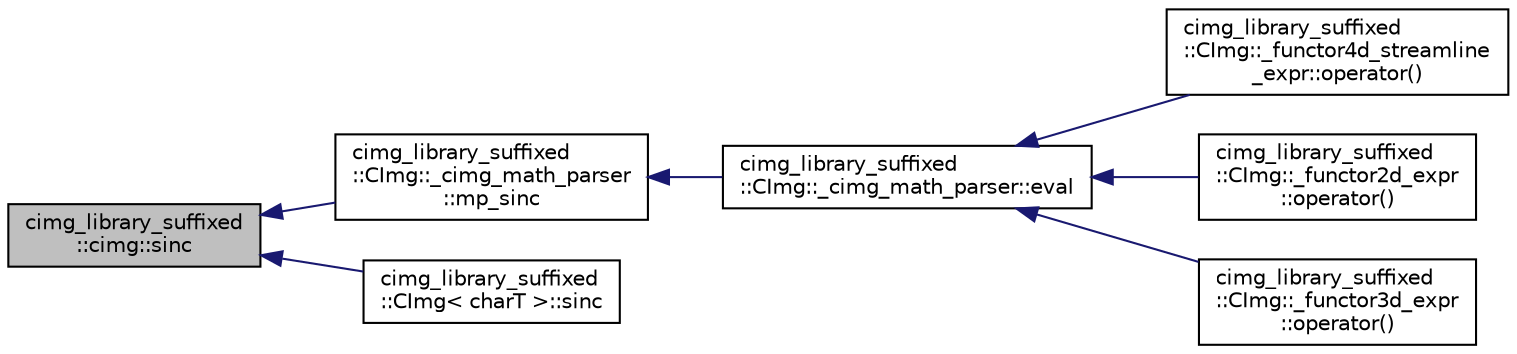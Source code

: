 digraph "cimg_library_suffixed::cimg::sinc"
{
  edge [fontname="Helvetica",fontsize="10",labelfontname="Helvetica",labelfontsize="10"];
  node [fontname="Helvetica",fontsize="10",shape=record];
  rankdir="LR";
  Node1 [label="cimg_library_suffixed\l::cimg::sinc",height=0.2,width=0.4,color="black", fillcolor="grey75", style="filled" fontcolor="black"];
  Node1 -> Node2 [dir="back",color="midnightblue",fontsize="10",style="solid",fontname="Helvetica"];
  Node2 [label="cimg_library_suffixed\l::CImg::_cimg_math_parser\l::mp_sinc",height=0.2,width=0.4,color="black", fillcolor="white", style="filled",URL="$structcimg__library__suffixed_1_1_c_img_1_1__cimg__math__parser.html#a3efb91bb3bada43a1ff4828f05649e90"];
  Node2 -> Node3 [dir="back",color="midnightblue",fontsize="10",style="solid",fontname="Helvetica"];
  Node3 [label="cimg_library_suffixed\l::CImg::_cimg_math_parser::eval",height=0.2,width=0.4,color="black", fillcolor="white", style="filled",URL="$structcimg__library__suffixed_1_1_c_img_1_1__cimg__math__parser.html#a6d1515eca4dc588b97892fa865648c13"];
  Node3 -> Node4 [dir="back",color="midnightblue",fontsize="10",style="solid",fontname="Helvetica"];
  Node4 [label="cimg_library_suffixed\l::CImg::_functor4d_streamline\l_expr::operator()",height=0.2,width=0.4,color="black", fillcolor="white", style="filled",URL="$structcimg__library__suffixed_1_1_c_img_1_1__functor4d__streamline__expr.html#ad7c8b7dee19bac47ba8a4e3e4de22463"];
  Node3 -> Node5 [dir="back",color="midnightblue",fontsize="10",style="solid",fontname="Helvetica"];
  Node5 [label="cimg_library_suffixed\l::CImg::_functor2d_expr\l::operator()",height=0.2,width=0.4,color="black", fillcolor="white", style="filled",URL="$structcimg__library__suffixed_1_1_c_img_1_1__functor2d__expr.html#af2cf7b8e4076323075907c916eec8f4f"];
  Node3 -> Node6 [dir="back",color="midnightblue",fontsize="10",style="solid",fontname="Helvetica"];
  Node6 [label="cimg_library_suffixed\l::CImg::_functor3d_expr\l::operator()",height=0.2,width=0.4,color="black", fillcolor="white", style="filled",URL="$structcimg__library__suffixed_1_1_c_img_1_1__functor3d__expr.html#af752bc908c6ed28fd9226787a5db509d"];
  Node1 -> Node7 [dir="back",color="midnightblue",fontsize="10",style="solid",fontname="Helvetica"];
  Node7 [label="cimg_library_suffixed\l::CImg\< charT \>::sinc",height=0.2,width=0.4,color="black", fillcolor="white", style="filled",URL="$structcimg__library__suffixed_1_1_c_img.html#a8e636ccdee823c4c9c28861baea5e28b",tooltip="Compute the sinc of each pixel value."];
}
